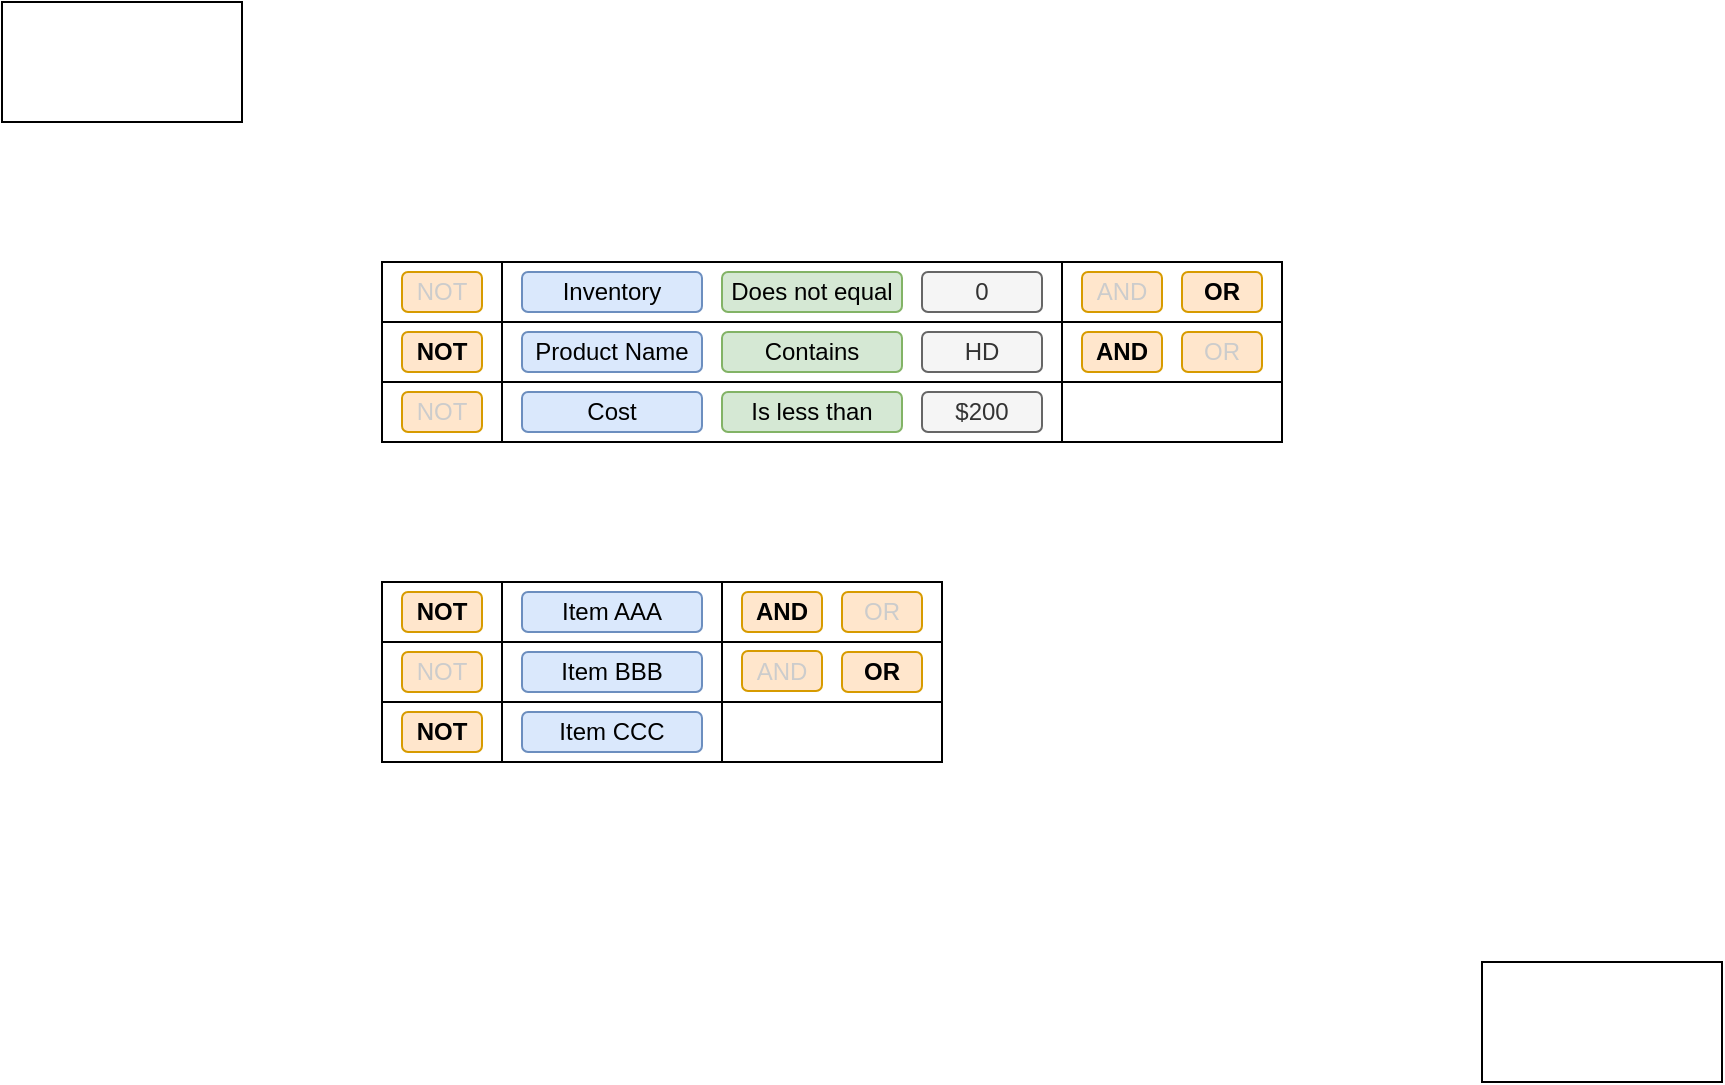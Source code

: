 <mxfile version="17.4.2" type="device"><diagram id="UnpuMjOnEieHk5wQJr5a" name="Stránka-1"><mxGraphModel dx="1102" dy="865" grid="1" gridSize="10" guides="1" tooltips="1" connect="1" arrows="1" fold="1" page="1" pageScale="1" pageWidth="827" pageHeight="1169" math="1" shadow="0"><root><mxCell id="0"/><mxCell id="1" parent="0"/><mxCell id="P6nYqilH66_WqhL4pH_0-18" value="" style="rounded=0;whiteSpace=wrap;html=1;" parent="1" vertex="1"><mxGeometry x="280" y="390" width="60" height="30" as="geometry"/></mxCell><mxCell id="P6nYqilH66_WqhL4pH_0-20" value="" style="rounded=0;whiteSpace=wrap;html=1;" parent="1" vertex="1"><mxGeometry x="280" y="360" width="60" height="30" as="geometry"/></mxCell><mxCell id="P6nYqilH66_WqhL4pH_0-12" value="" style="rounded=0;whiteSpace=wrap;html=1;" parent="1" vertex="1"><mxGeometry x="340" y="390" width="280" height="30" as="geometry"/></mxCell><mxCell id="P6nYqilH66_WqhL4pH_0-13" value="" style="rounded=0;whiteSpace=wrap;html=1;" parent="1" vertex="1"><mxGeometry x="340" y="360" width="280" height="30" as="geometry"/></mxCell><mxCell id="P6nYqilH66_WqhL4pH_0-1" value="" style="rounded=0;whiteSpace=wrap;html=1;" parent="1" vertex="1"><mxGeometry x="340" y="420" width="280" height="30" as="geometry"/></mxCell><mxCell id="P6nYqilH66_WqhL4pH_0-2" value="Inventory" style="rounded=1;whiteSpace=wrap;html=1;fillColor=#dae8fc;strokeColor=#6c8ebf;" parent="1" vertex="1"><mxGeometry x="350" y="365" width="90" height="20" as="geometry"/></mxCell><mxCell id="P6nYqilH66_WqhL4pH_0-3" value="Product Name" style="rounded=1;whiteSpace=wrap;html=1;fillColor=#dae8fc;strokeColor=#6c8ebf;" parent="1" vertex="1"><mxGeometry x="350" y="395" width="90" height="20" as="geometry"/></mxCell><mxCell id="P6nYqilH66_WqhL4pH_0-4" value="Cost" style="rounded=1;whiteSpace=wrap;html=1;fillColor=#dae8fc;strokeColor=#6c8ebf;" parent="1" vertex="1"><mxGeometry x="350" y="425" width="90" height="20" as="geometry"/></mxCell><mxCell id="P6nYqilH66_WqhL4pH_0-5" value="Is less than" style="rounded=1;whiteSpace=wrap;html=1;fillColor=#d5e8d4;strokeColor=#82b366;" parent="1" vertex="1"><mxGeometry x="450" y="425" width="90" height="20" as="geometry"/></mxCell><mxCell id="P6nYqilH66_WqhL4pH_0-6" value="Contains" style="rounded=1;whiteSpace=wrap;html=1;fillColor=#d5e8d4;strokeColor=#82b366;" parent="1" vertex="1"><mxGeometry x="450" y="395" width="90" height="20" as="geometry"/></mxCell><mxCell id="P6nYqilH66_WqhL4pH_0-7" value="Does not equal" style="rounded=1;whiteSpace=wrap;html=1;fillColor=#d5e8d4;strokeColor=#82b366;" parent="1" vertex="1"><mxGeometry x="450" y="365" width="90" height="20" as="geometry"/></mxCell><mxCell id="P6nYqilH66_WqhL4pH_0-8" value="0" style="rounded=1;whiteSpace=wrap;html=1;fillColor=#f5f5f5;fontColor=#333333;strokeColor=#666666;" parent="1" vertex="1"><mxGeometry x="550" y="365" width="60" height="20" as="geometry"/></mxCell><mxCell id="P6nYqilH66_WqhL4pH_0-9" value="HD" style="rounded=1;whiteSpace=wrap;html=1;fillColor=#f5f5f5;fontColor=#333333;strokeColor=#666666;" parent="1" vertex="1"><mxGeometry x="550" y="395" width="60" height="20" as="geometry"/></mxCell><mxCell id="P6nYqilH66_WqhL4pH_0-10" value="$200" style="rounded=1;whiteSpace=wrap;html=1;fillColor=#f5f5f5;fontColor=#333333;strokeColor=#666666;" parent="1" vertex="1"><mxGeometry x="550" y="425" width="60" height="20" as="geometry"/></mxCell><mxCell id="P6nYqilH66_WqhL4pH_0-14" value="" style="rounded=0;whiteSpace=wrap;html=1;" parent="1" vertex="1"><mxGeometry x="280" y="420" width="60" height="30" as="geometry"/></mxCell><mxCell id="P6nYqilH66_WqhL4pH_0-15" value="NOT" style="rounded=1;whiteSpace=wrap;html=1;fillColor=#ffe6cc;strokeColor=#d79b00;fontColor=#CCCCCC;" parent="1" vertex="1"><mxGeometry x="290" y="425" width="40" height="20" as="geometry"/></mxCell><mxCell id="P6nYqilH66_WqhL4pH_0-16" value="NOT" style="rounded=1;whiteSpace=wrap;html=1;fillColor=#ffe6cc;strokeColor=#d79b00;fontStyle=1" parent="1" vertex="1"><mxGeometry x="290" y="395" width="40" height="20" as="geometry"/></mxCell><mxCell id="P6nYqilH66_WqhL4pH_0-17" value="NOT" style="rounded=1;whiteSpace=wrap;html=1;fillColor=#ffe6cc;strokeColor=#d79b00;fontColor=#CCCCCC;" parent="1" vertex="1"><mxGeometry x="290" y="365" width="40" height="20" as="geometry"/></mxCell><mxCell id="P6nYqilH66_WqhL4pH_0-21" value="" style="rounded=0;whiteSpace=wrap;html=1;" parent="1" vertex="1"><mxGeometry x="620" y="390" width="110" height="30" as="geometry"/></mxCell><mxCell id="P6nYqilH66_WqhL4pH_0-22" value="" style="rounded=0;whiteSpace=wrap;html=1;" parent="1" vertex="1"><mxGeometry x="620" y="360" width="110" height="30" as="geometry"/></mxCell><mxCell id="P6nYqilH66_WqhL4pH_0-23" value="" style="rounded=0;whiteSpace=wrap;html=1;" parent="1" vertex="1"><mxGeometry x="620" y="420" width="110" height="30" as="geometry"/></mxCell><mxCell id="P6nYqilH66_WqhL4pH_0-25" value="AND" style="rounded=1;whiteSpace=wrap;html=1;fillColor=#ffe6cc;strokeColor=#d79b00;fontStyle=1" parent="1" vertex="1"><mxGeometry x="630" y="395" width="40" height="20" as="geometry"/></mxCell><mxCell id="P6nYqilH66_WqhL4pH_0-26" value="AND" style="rounded=1;whiteSpace=wrap;html=1;fillColor=#ffe6cc;strokeColor=#d79b00;fontColor=#CCCCCC;" parent="1" vertex="1"><mxGeometry x="630" y="365" width="40" height="20" as="geometry"/></mxCell><mxCell id="P6nYqilH66_WqhL4pH_0-27" value="OR" style="rounded=1;whiteSpace=wrap;html=1;fillColor=#ffe6cc;strokeColor=#d79b00;fontStyle=1" parent="1" vertex="1"><mxGeometry x="680" y="365" width="40" height="20" as="geometry"/></mxCell><mxCell id="P6nYqilH66_WqhL4pH_0-28" value="OR" style="rounded=1;whiteSpace=wrap;html=1;fillColor=#ffe6cc;strokeColor=#d79b00;fontColor=#CCCCCC;" parent="1" vertex="1"><mxGeometry x="680" y="395" width="40" height="20" as="geometry"/></mxCell><mxCell id="P6nYqilH66_WqhL4pH_0-29" value="" style="rounded=0;whiteSpace=wrap;html=1;" parent="1" vertex="1"><mxGeometry x="280" y="550" width="60" height="30" as="geometry"/></mxCell><mxCell id="P6nYqilH66_WqhL4pH_0-30" value="" style="rounded=0;whiteSpace=wrap;html=1;" parent="1" vertex="1"><mxGeometry x="280" y="520" width="60" height="30" as="geometry"/></mxCell><mxCell id="P6nYqilH66_WqhL4pH_0-31" value="" style="rounded=0;whiteSpace=wrap;html=1;" parent="1" vertex="1"><mxGeometry x="340" y="550" width="110" height="30" as="geometry"/></mxCell><mxCell id="P6nYqilH66_WqhL4pH_0-32" value="" style="rounded=0;whiteSpace=wrap;html=1;" parent="1" vertex="1"><mxGeometry x="340" y="520" width="110" height="30" as="geometry"/></mxCell><mxCell id="P6nYqilH66_WqhL4pH_0-33" value="" style="rounded=0;whiteSpace=wrap;html=1;" parent="1" vertex="1"><mxGeometry x="340" y="580" width="110" height="30" as="geometry"/></mxCell><mxCell id="P6nYqilH66_WqhL4pH_0-34" value="Item AAA" style="rounded=1;whiteSpace=wrap;html=1;fillColor=#dae8fc;strokeColor=#6c8ebf;" parent="1" vertex="1"><mxGeometry x="350" y="525" width="90" height="20" as="geometry"/></mxCell><mxCell id="P6nYqilH66_WqhL4pH_0-35" value="Item BBB" style="rounded=1;whiteSpace=wrap;html=1;fillColor=#dae8fc;strokeColor=#6c8ebf;" parent="1" vertex="1"><mxGeometry x="350" y="555" width="90" height="20" as="geometry"/></mxCell><mxCell id="P6nYqilH66_WqhL4pH_0-36" value="Item CCC" style="rounded=1;whiteSpace=wrap;html=1;fillColor=#dae8fc;strokeColor=#6c8ebf;" parent="1" vertex="1"><mxGeometry x="350" y="585" width="90" height="20" as="geometry"/></mxCell><mxCell id="P6nYqilH66_WqhL4pH_0-43" value="" style="rounded=0;whiteSpace=wrap;html=1;" parent="1" vertex="1"><mxGeometry x="280" y="580" width="60" height="30" as="geometry"/></mxCell><mxCell id="P6nYqilH66_WqhL4pH_0-45" value="NOT" style="rounded=1;whiteSpace=wrap;html=1;fillColor=#ffe6cc;strokeColor=#d79b00;fontStyle=1" parent="1" vertex="1"><mxGeometry x="290" y="525" width="40" height="20" as="geometry"/></mxCell><mxCell id="P6nYqilH66_WqhL4pH_0-46" value="NOT" style="rounded=1;whiteSpace=wrap;html=1;fillColor=#ffe6cc;strokeColor=#d79b00;fontColor=#CCCCCC;" parent="1" vertex="1"><mxGeometry x="290" y="555" width="40" height="20" as="geometry"/></mxCell><mxCell id="P6nYqilH66_WqhL4pH_0-47" value="" style="rounded=0;whiteSpace=wrap;html=1;" parent="1" vertex="1"><mxGeometry x="450" y="550" width="110" height="30" as="geometry"/></mxCell><mxCell id="P6nYqilH66_WqhL4pH_0-48" value="" style="rounded=0;whiteSpace=wrap;html=1;" parent="1" vertex="1"><mxGeometry x="450" y="520" width="110" height="30" as="geometry"/></mxCell><mxCell id="P6nYqilH66_WqhL4pH_0-49" value="" style="rounded=0;whiteSpace=wrap;html=1;" parent="1" vertex="1"><mxGeometry x="450" y="580" width="110" height="30" as="geometry"/></mxCell><mxCell id="P6nYqilH66_WqhL4pH_0-50" value="AND" style="rounded=1;whiteSpace=wrap;html=1;fillColor=#ffe6cc;strokeColor=#d79b00;fontStyle=1" parent="1" vertex="1"><mxGeometry x="460" y="525" width="40" height="20" as="geometry"/></mxCell><mxCell id="P6nYqilH66_WqhL4pH_0-51" value="AND" style="rounded=1;whiteSpace=wrap;html=1;fillColor=#ffe6cc;strokeColor=#d79b00;fontColor=#CCCCCC;" parent="1" vertex="1"><mxGeometry x="460" y="554.5" width="40" height="20" as="geometry"/></mxCell><mxCell id="P6nYqilH66_WqhL4pH_0-52" value="OR" style="rounded=1;whiteSpace=wrap;html=1;fillColor=#ffe6cc;strokeColor=#d79b00;fontStyle=1" parent="1" vertex="1"><mxGeometry x="510" y="555" width="40" height="20" as="geometry"/></mxCell><mxCell id="P6nYqilH66_WqhL4pH_0-53" value="OR" style="rounded=1;whiteSpace=wrap;html=1;fillColor=#ffe6cc;strokeColor=#d79b00;fontColor=#CCCCCC;" parent="1" vertex="1"><mxGeometry x="510" y="525" width="40" height="20" as="geometry"/></mxCell><mxCell id="P6nYqilH66_WqhL4pH_0-55" value="NOT" style="rounded=1;whiteSpace=wrap;html=1;fillColor=#ffe6cc;strokeColor=#d79b00;fontStyle=1" parent="1" vertex="1"><mxGeometry x="290" y="585" width="40" height="20" as="geometry"/></mxCell><mxCell id="BjFH2-D-irm_HklyraNg-1" value="" style="rounded=0;whiteSpace=wrap;html=1;" parent="1" vertex="1"><mxGeometry x="90" y="230" width="120" height="60" as="geometry"/></mxCell><mxCell id="BjFH2-D-irm_HklyraNg-2" value="" style="rounded=0;whiteSpace=wrap;html=1;" parent="1" vertex="1"><mxGeometry x="830" y="710" width="120" height="60" as="geometry"/></mxCell></root></mxGraphModel></diagram></mxfile>